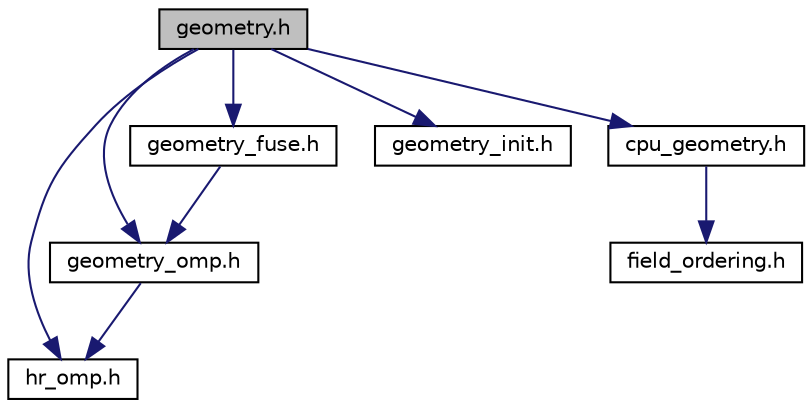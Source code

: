 digraph "geometry.h"
{
 // LATEX_PDF_SIZE
  edge [fontname="Helvetica",fontsize="10",labelfontname="Helvetica",labelfontsize="10"];
  node [fontname="Helvetica",fontsize="10",shape=record];
  Node1 [label="geometry.h",height=0.2,width=0.4,color="black", fillcolor="grey75", style="filled", fontcolor="black",tooltip="This file contains information on the geometry of the local lattice, block decomposed geometry,..."];
  Node1 -> Node2 [color="midnightblue",fontsize="10",style="solid"];
  Node2 [label="hr_omp.h",height=0.2,width=0.4,color="black", fillcolor="white", style="filled",URL="$d6/da7/hr__omp_8h_source.html",tooltip=" "];
  Node1 -> Node3 [color="midnightblue",fontsize="10",style="solid"];
  Node3 [label="geometry_omp.h",height=0.2,width=0.4,color="black", fillcolor="white", style="filled",URL="$d6/d76/geometry__omp_8h.html",tooltip="This file contains useful macros that perform OpenMP reduction operations and are necessary to define..."];
  Node3 -> Node2 [color="midnightblue",fontsize="10",style="solid"];
  Node1 -> Node4 [color="midnightblue",fontsize="10",style="solid"];
  Node4 [label="geometry_fuse.h",height=0.2,width=0.4,color="black", fillcolor="white", style="filled",URL="$d3/d77/geometry__fuse_8h.html",tooltip="FIXME: Add docs."];
  Node4 -> Node3 [color="midnightblue",fontsize="10",style="solid"];
  Node1 -> Node5 [color="midnightblue",fontsize="10",style="solid"];
  Node5 [label="geometry_init.h",height=0.2,width=0.4,color="black", fillcolor="white", style="filled",URL="$d9/d46/geometry__init_8h.html",tooltip="Initialization functions, that determine all important parameters of the geometry,..."];
  Node1 -> Node6 [color="midnightblue",fontsize="10",style="solid"];
  Node6 [label="cpu_geometry.h",height=0.2,width=0.4,color="black", fillcolor="white", style="filled",URL="$de/d59/cpu__geometry_8h.html",tooltip="This file contains macros to load elements of single sites of a field."];
  Node6 -> Node7 [color="midnightblue",fontsize="10",style="solid"];
  Node7 [label="field_ordering.h",height=0.2,width=0.4,color="black", fillcolor="white", style="filled",URL="$da/dac/field__ordering_8h_source.html",tooltip=" "];
}
